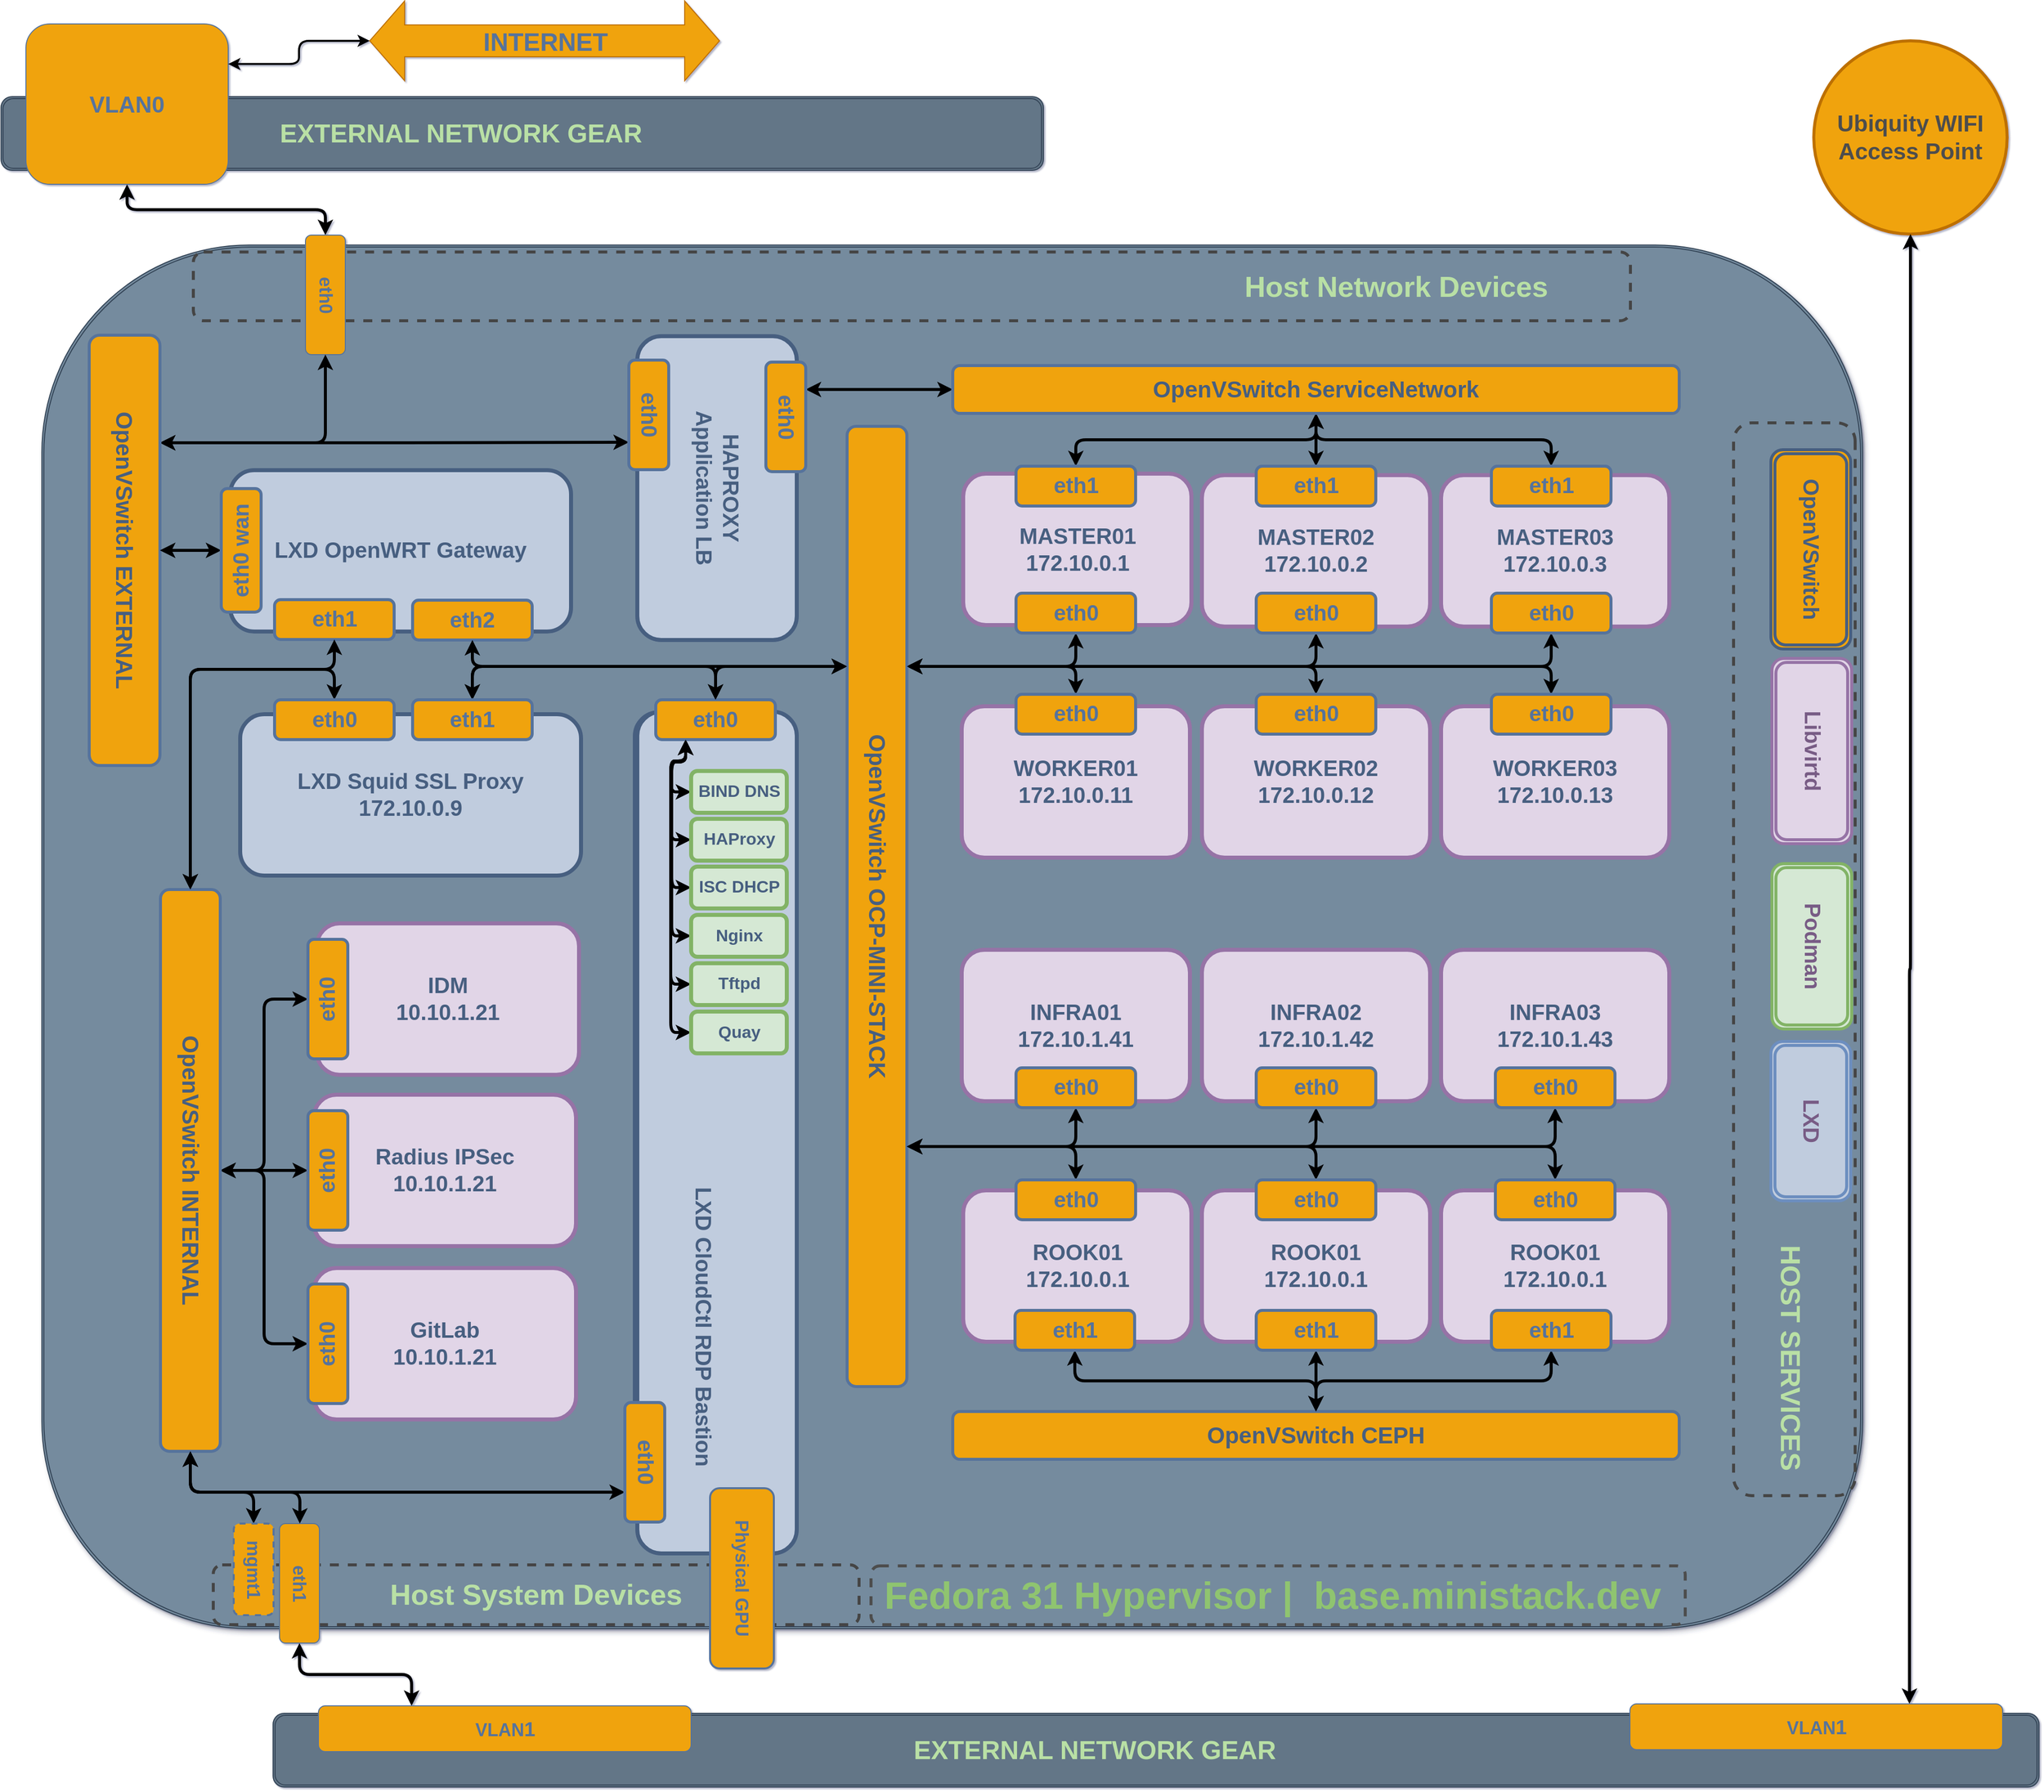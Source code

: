 <mxfile version="12.2.2" type="device" pages="1"><diagram id="gZDEBzxI6TmsviW_aTIj" name="Page-1"><mxGraphModel dx="4070" dy="2565" grid="0" gridSize="1" guides="1" tooltips="1" connect="1" arrows="1" fold="1" page="0" pageScale="1" pageWidth="100" pageHeight="100" background="none" math="0" shadow="1"><root><mxCell id="0"/><mxCell id="1" parent="0"/><mxCell id="i7eK81DbhoaTuVoEkIyY-113" value="&lt;b&gt;&lt;font style=&quot;font-size: 26px&quot; color=&quot;#b9e0a5&quot;&gt;&amp;nbsp;EXTERNAL NETWORK GEAR&amp;nbsp; &amp;nbsp; &amp;nbsp; &amp;nbsp; &amp;nbsp; &amp;nbsp; &amp;nbsp; &amp;nbsp; &amp;nbsp;&amp;nbsp;&lt;/font&gt;&lt;/b&gt;" style="shape=ext;double=1;rounded=1;whiteSpace=wrap;html=1;fillColor=#647687;strokeColor=#314354;fontColor=#ffffff;" vertex="1" parent="1"><mxGeometry x="272" y="1658" width="1772" height="74" as="geometry"/></mxCell><mxCell id="5d0Kod503-Z8FTSRXLU6-14" value="" style="shape=ext;double=1;rounded=1;whiteSpace=wrap;html=1;fillColor=#758B9E;strokeColor=#314354;fontColor=#ffffff;glass=0;shadow=1;comic=0;" parent="1" vertex="1"><mxGeometry x="40" y="184" width="1827" height="1389" as="geometry"/></mxCell><mxCell id="i7eK81DbhoaTuVoEkIyY-107" value="&lt;font color=&quot;#b9e0a5&quot; size=&quot;1&quot;&gt;&lt;b&gt;&lt;sub style=&quot;font-size: 29px&quot;&gt;Host System Devices&lt;/sub&gt;&lt;/b&gt;&lt;/font&gt;" style="rounded=1;whiteSpace=wrap;html=1;labelBackgroundColor=none;strokeColor=#454545;fontFamily=Helvetica;fontColor=#57739C;fillColor=none;dashed=1;strokeWidth=3;align=center;" vertex="1" parent="1"><mxGeometry x="212" y="1509" width="648" height="60" as="geometry"/></mxCell><mxCell id="i7eK81DbhoaTuVoEkIyY-48" value="&lt;b style=&quot;font-size: 22px&quot;&gt;&lt;font style=&quot;font-size: 22px&quot;&gt;&lt;font color=&quot;#475e80&quot; style=&quot;font-size: 22px&quot;&gt;&lt;sup&gt;&lt;font style=&quot;font-size: 22px&quot;&gt;LXD CloudCtl RDP Bastion&amp;nbsp;&amp;nbsp;&lt;/font&gt;&lt;span style=&quot;font-size: 22px&quot;&gt;&amp;nbsp;&amp;nbsp;&lt;/span&gt;&lt;br style=&quot;font-size: 22px&quot;&gt;&lt;/sup&gt;&lt;/font&gt;&lt;br&gt;&lt;br&gt;&lt;/font&gt;&lt;/b&gt;" style="rounded=1;whiteSpace=wrap;html=1;labelBackgroundColor=none;fontFamily=Helvetica;fillColor=#C0CCDE;strokeColor=#475E80;strokeWidth=4;glass=0;shadow=0;align=right;rotation=90;" vertex="1" parent="1"><mxGeometry x="356" y="932" width="718" height="160" as="geometry"/></mxCell><mxCell id="i7eK81DbhoaTuVoEkIyY-39" value="&lt;b style=&quot;color: rgb(71 , 94 , 128) ; font-size: 22px&quot;&gt;LXD Squid SSL Proxy&lt;br&gt;172.10.0.9&lt;/b&gt;" style="rounded=1;whiteSpace=wrap;html=1;labelBackgroundColor=none;fontFamily=Helvetica;fillColor=#C0CCDE;strokeColor=#475E80;strokeWidth=4;glass=0;shadow=0;" vertex="1" parent="1"><mxGeometry x="239" y="655" width="342" height="162" as="geometry"/></mxCell><mxCell id="5d0Kod503-Z8FTSRXLU6-29" value="&lt;b&gt;&lt;font style=&quot;font-size: 22px&quot; color=&quot;#475e80&quot;&gt;LXD OpenWRT Gateway&lt;/font&gt;&lt;/b&gt;" style="rounded=1;whiteSpace=wrap;html=1;labelBackgroundColor=none;fontFamily=Helvetica;fillColor=#C0CCDE;strokeColor=#475E80;strokeWidth=4;glass=0;shadow=0;" parent="1" vertex="1"><mxGeometry x="229" y="410" width="342" height="162" as="geometry"/></mxCell><mxCell id="5d0Kod503-Z8FTSRXLU6-104" value="&lt;b style=&quot;font-size: 22px&quot;&gt;&lt;font style=&quot;font-size: 22px&quot; color=&quot;#475e80&quot;&gt;WORKER03&lt;br&gt;172.10.0.13&lt;br&gt;&lt;/font&gt;&lt;/b&gt;" style="rounded=1;whiteSpace=wrap;html=1;labelBackgroundColor=none;fontFamily=Helvetica;fillColor=#e1d5e7;strokeColor=#9673a6;strokeWidth=4;glass=0;shadow=0;" parent="1" vertex="1"><mxGeometry x="1444" y="647" width="229" height="152" as="geometry"/></mxCell><mxCell id="5d0Kod503-Z8FTSRXLU6-90" value="&lt;b style=&quot;font-size: 22px&quot;&gt;&lt;font style=&quot;font-size: 22px&quot; color=&quot;#475e80&quot;&gt;MASTER02&lt;br&gt;172.10.0.2&lt;br&gt;&lt;/font&gt;&lt;/b&gt;" style="rounded=1;whiteSpace=wrap;html=1;labelBackgroundColor=none;fontFamily=Helvetica;fillColor=#e1d5e7;strokeColor=#9673a6;strokeWidth=4;glass=0;shadow=0;" parent="1" vertex="1"><mxGeometry x="1204" y="415" width="229" height="152" as="geometry"/></mxCell><mxCell id="5d0Kod503-Z8FTSRXLU6-91" value="&lt;b style=&quot;font-size: 22px&quot;&gt;&lt;font style=&quot;font-size: 22px&quot; color=&quot;#475e80&quot;&gt;MASTER03&lt;br&gt;172.10.0.3&lt;br&gt;&lt;/font&gt;&lt;/b&gt;" style="rounded=1;whiteSpace=wrap;html=1;labelBackgroundColor=none;fontFamily=Helvetica;fillColor=#e1d5e7;strokeColor=#9673a6;strokeWidth=4;glass=0;shadow=0;" parent="1" vertex="1"><mxGeometry x="1444" y="415" width="229" height="152" as="geometry"/></mxCell><mxCell id="5d0Kod503-Z8FTSRXLU6-3" value="&lt;b&gt;&lt;font style=&quot;font-size: 26px&quot; color=&quot;#b9e0a5&quot;&gt;&amp;nbsp;EXTERNAL NETWORK GEAR&amp;nbsp; &amp;nbsp; &amp;nbsp; &amp;nbsp; &amp;nbsp; &amp;nbsp; &amp;nbsp; &amp;nbsp; &amp;nbsp;&amp;nbsp;&lt;/font&gt;&lt;/b&gt;" style="shape=ext;double=1;rounded=1;whiteSpace=wrap;html=1;fillColor=#647687;strokeColor=#314354;fontColor=#ffffff;" parent="1" vertex="1"><mxGeometry x="-1" y="35" width="1046" height="74" as="geometry"/></mxCell><mxCell id="5d0Kod503-Z8FTSRXLU6-51" style="edgeStyle=orthogonalEdgeStyle;rounded=1;orthogonalLoop=1;jettySize=auto;html=1;exitX=0.5;exitY=1;exitDx=0;exitDy=0;entryX=0;entryY=0.5;entryDx=0;entryDy=0;startArrow=classic;startFill=1;strokeWidth=3;fontFamily=Helvetica;fontColor=#57739C;" parent="1" source="5d0Kod503-Z8FTSRXLU6-10" target="5d0Kod503-Z8FTSRXLU6-18" edge="1"><mxGeometry relative="1" as="geometry"/></mxCell><mxCell id="5d0Kod503-Z8FTSRXLU6-10" value="&lt;font color=&quot;#57739c&quot; style=&quot;font-size: 23px&quot;&gt;&lt;b&gt;VLAN&lt;/b&gt;&lt;b&gt;0&lt;/b&gt;&lt;/font&gt;" style="rounded=1;whiteSpace=wrap;html=1;labelBackgroundColor=none;fontFamily=Helvetica;fontColor=#ffffff;fillColor=#f0a30a;strokeColor=#57739C;" parent="1" vertex="1"><mxGeometry x="24" y="-38" width="203" height="161" as="geometry"/></mxCell><mxCell id="5d0Kod503-Z8FTSRXLU6-54" style="edgeStyle=orthogonalEdgeStyle;rounded=1;orthogonalLoop=1;jettySize=auto;html=1;exitX=0;exitY=0.5;exitDx=0;exitDy=0;exitPerimeter=0;entryX=1;entryY=0.25;entryDx=0;entryDy=0;startArrow=classic;startFill=1;strokeWidth=2;fontFamily=Helvetica;fontColor=#57739C;" parent="1" source="5d0Kod503-Z8FTSRXLU6-8" target="5d0Kod503-Z8FTSRXLU6-10" edge="1"><mxGeometry relative="1" as="geometry"/></mxCell><mxCell id="5d0Kod503-Z8FTSRXLU6-8" value="&lt;b&gt;&lt;font style=&quot;font-size: 25px&quot;&gt;INTERNET&lt;/font&gt;&lt;/b&gt;" style="html=1;shadow=0;dashed=0;align=center;verticalAlign=middle;shape=mxgraph.arrows2.twoWayArrow;dy=0.6;dx=35;labelBackgroundColor=none;fontFamily=Helvetica;fontColor=#57739C;fillColor=#f0a30a;strokeColor=#BD7000;rotation=0;" parent="1" vertex="1"><mxGeometry x="369" y="-61" width="351" height="80" as="geometry"/></mxCell><mxCell id="5d0Kod503-Z8FTSRXLU6-16" value="&lt;font color=&quot;#b9e0a5&quot; size=&quot;1&quot;&gt;&lt;b&gt;&lt;sub style=&quot;font-size: 29px&quot;&gt;Host Network Devices&amp;nbsp; &amp;nbsp; &amp;nbsp; &amp;nbsp; &amp;nbsp;&amp;nbsp;&lt;/sub&gt;&lt;/b&gt;&lt;/font&gt;" style="rounded=1;whiteSpace=wrap;html=1;labelBackgroundColor=none;strokeColor=#454545;fontFamily=Helvetica;fontColor=#57739C;fillColor=none;dashed=1;strokeWidth=3;align=right;" parent="1" vertex="1"><mxGeometry x="192" y="191" width="1442" height="69" as="geometry"/></mxCell><mxCell id="5d0Kod503-Z8FTSRXLU6-18" value="&lt;font color=&quot;#57739c&quot; size=&quot;1&quot;&gt;&lt;b style=&quot;font-size: 18px&quot;&gt;eth0&lt;/b&gt;&lt;/font&gt;" style="rounded=1;whiteSpace=wrap;html=1;labelBackgroundColor=none;fontFamily=Helvetica;fontColor=#ffffff;fillColor=#f0a30a;strokeColor=#57739C;rotation=90;" parent="1" vertex="1"><mxGeometry x="264.5" y="214" width="120" height="40" as="geometry"/></mxCell><mxCell id="5d0Kod503-Z8FTSRXLU6-53" style="edgeStyle=orthogonalEdgeStyle;rounded=1;orthogonalLoop=1;jettySize=auto;html=1;exitX=1;exitY=0.5;exitDx=0;exitDy=0;entryX=0.25;entryY=0;entryDx=0;entryDy=0;startArrow=classic;startFill=1;strokeWidth=3;fontFamily=Helvetica;fontColor=#57739C;" parent="1" source="5d0Kod503-Z8FTSRXLU6-19" target="5d0Kod503-Z8FTSRXLU6-52" edge="1"><mxGeometry relative="1" as="geometry"/></mxCell><mxCell id="5d0Kod503-Z8FTSRXLU6-19" value="&lt;font color=&quot;#57739c&quot;&gt;&lt;span style=&quot;font-size: 18px&quot;&gt;&lt;b&gt;eth1&lt;/b&gt;&lt;/span&gt;&lt;/font&gt;" style="rounded=1;whiteSpace=wrap;html=1;labelBackgroundColor=none;fontFamily=Helvetica;fontColor=#ffffff;fillColor=#f0a30a;strokeColor=#57739C;rotation=90;" parent="1" vertex="1"><mxGeometry x="238.5" y="1507.5" width="120" height="40" as="geometry"/></mxCell><mxCell id="5d0Kod503-Z8FTSRXLU6-20" value="&lt;font color=&quot;#b9e0a5&quot; size=&quot;1&quot;&gt;&lt;b style=&quot;font-size: 28px&quot;&gt;&lt;sub&gt;&lt;font style=&quot;font-size: 28px&quot;&gt;HOST SERVICES&lt;/font&gt;&lt;span style=&quot;font-size: 28px&quot;&gt;&amp;nbsp; &amp;nbsp;&lt;/span&gt;&lt;/sub&gt;&lt;/b&gt;&lt;/font&gt;" style="rounded=1;whiteSpace=wrap;html=1;labelBackgroundColor=none;strokeColor=#454545;fontFamily=Helvetica;fontColor=#57739C;fillColor=none;dashed=1;strokeWidth=3;align=right;rotation=90;" parent="1" vertex="1"><mxGeometry x="1260" y="840" width="1077" height="122" as="geometry"/></mxCell><mxCell id="5d0Kod503-Z8FTSRXLU6-25" value="&lt;font style=&quot;font-size: 22px&quot; color=&quot;#475e80&quot;&gt;&lt;b&gt;OpenVSwitch&lt;/b&gt;&lt;/font&gt;" style="shape=ext;double=1;rounded=1;whiteSpace=wrap;html=1;labelBackgroundColor=none;strokeColor=#475E80;strokeWidth=3;fillColor=#f0a30a;fontFamily=Helvetica;rotation=90;glass=0;fontColor=#ffffff;" parent="1" vertex="1"><mxGeometry x="1715" y="449.5" width="200" height="80" as="geometry"/></mxCell><mxCell id="5d0Kod503-Z8FTSRXLU6-26" value="&lt;font style=&quot;font-size: 22px&quot; color=&quot;#785c85&quot;&gt;&lt;b&gt;Libvirtd&lt;/b&gt;&lt;/font&gt;" style="shape=ext;double=1;rounded=1;whiteSpace=wrap;html=1;labelBackgroundColor=none;strokeColor=#9673a6;strokeWidth=3;fillColor=#e1d5e7;fontFamily=Helvetica;rotation=90;" parent="1" vertex="1"><mxGeometry x="1723" y="652" width="186" height="80" as="geometry"/></mxCell><mxCell id="5d0Kod503-Z8FTSRXLU6-27" value="&lt;font style=&quot;font-size: 22px&quot; color=&quot;#785c85&quot;&gt;&lt;b&gt;Podman&lt;/b&gt;&lt;/font&gt;" style="shape=ext;double=1;rounded=1;whiteSpace=wrap;html=1;labelBackgroundColor=none;strokeColor=#82b366;strokeWidth=3;fillColor=#d5e8d4;fontFamily=Helvetica;rotation=90;" parent="1" vertex="1"><mxGeometry x="1733" y="848" width="166" height="80" as="geometry"/></mxCell><mxCell id="5d0Kod503-Z8FTSRXLU6-28" value="&lt;font style=&quot;font-size: 22px&quot; color=&quot;#785c85&quot;&gt;&lt;b&gt;LXD&lt;/b&gt;&lt;/font&gt;" style="shape=ext;double=1;rounded=1;whiteSpace=wrap;html=1;labelBackgroundColor=none;strokeColor=#6c8ebf;strokeWidth=3;fillColor=#C0CCDE;fontFamily=Helvetica;rotation=90;shadow=0;" parent="1" vertex="1"><mxGeometry x="1735" y="1023.5" width="160" height="80" as="geometry"/></mxCell><mxCell id="5d0Kod503-Z8FTSRXLU6-48" style="edgeStyle=orthogonalEdgeStyle;rounded=1;orthogonalLoop=1;jettySize=auto;html=1;exitX=0.25;exitY=0;exitDx=0;exitDy=0;entryX=1;entryY=0.5;entryDx=0;entryDy=0;fontFamily=Helvetica;fontColor=#57739C;strokeWidth=3;startArrow=classic;startFill=1;" parent="1" source="5d0Kod503-Z8FTSRXLU6-35" target="5d0Kod503-Z8FTSRXLU6-18" edge="1"><mxGeometry relative="1" as="geometry"/></mxCell><mxCell id="i7eK81DbhoaTuVoEkIyY-106" style="edgeStyle=orthogonalEdgeStyle;rounded=1;orthogonalLoop=1;jettySize=auto;html=1;exitX=0.25;exitY=0;exitDx=0;exitDy=0;entryX=0.75;entryY=1;entryDx=0;entryDy=0;startArrow=classic;startFill=1;strokeWidth=3;" edge="1" parent="1" source="5d0Kod503-Z8FTSRXLU6-35" target="i7eK81DbhoaTuVoEkIyY-95"><mxGeometry relative="1" as="geometry"/></mxCell><mxCell id="5d0Kod503-Z8FTSRXLU6-35" value="&lt;font color=&quot;#475e80&quot; size=&quot;1&quot;&gt;&lt;b style=&quot;font-size: 23px&quot;&gt;OpenVSwitch EXTERNAL&lt;/b&gt;&lt;/font&gt;" style="rounded=1;whiteSpace=wrap;html=1;labelBackgroundColor=none;fontFamily=Helvetica;fontColor=#ffffff;fillColor=#f0a30a;strokeColor=#57739C;rotation=90;strokeWidth=3;" parent="1" vertex="1"><mxGeometry x="-93" y="455" width="432" height="71" as="geometry"/></mxCell><mxCell id="i7eK81DbhoaTuVoEkIyY-35" style="edgeStyle=orthogonalEdgeStyle;rounded=1;orthogonalLoop=1;jettySize=auto;html=1;exitX=0.5;exitY=0;exitDx=0;exitDy=0;entryX=0.5;entryY=0;entryDx=0;entryDy=0;strokeWidth=3;startArrow=classic;startFill=1;" edge="1" parent="1" source="5d0Kod503-Z8FTSRXLU6-41" target="5d0Kod503-Z8FTSRXLU6-35"><mxGeometry relative="1" as="geometry"/></mxCell><mxCell id="5d0Kod503-Z8FTSRXLU6-41" value="&lt;font color=&quot;#57739c&quot; size=&quot;1&quot;&gt;&lt;b style=&quot;font-size: 22px&quot;&gt;eth0 wan&lt;/b&gt;&lt;/font&gt;" style="rounded=1;whiteSpace=wrap;html=1;labelBackgroundColor=none;fontFamily=Helvetica;fontColor=#ffffff;fillColor=#f0a30a;strokeColor=#57739C;strokeWidth=3;rotation=-90;" parent="1" vertex="1"><mxGeometry x="178" y="470.5" width="124" height="40" as="geometry"/></mxCell><mxCell id="5d0Kod503-Z8FTSRXLU6-43" value="&lt;font color=&quot;#57739c&quot; size=&quot;1&quot;&gt;&lt;b style=&quot;font-size: 22px&quot;&gt;eth1&lt;/b&gt;&lt;/font&gt;" style="rounded=1;whiteSpace=wrap;html=1;labelBackgroundColor=none;fontFamily=Helvetica;fontColor=#ffffff;fillColor=#f0a30a;strokeColor=#57739C;strokeWidth=3;" parent="1" vertex="1"><mxGeometry x="273.5" y="540" width="120" height="40" as="geometry"/></mxCell><mxCell id="5d0Kod503-Z8FTSRXLU6-44" value="&lt;font color=&quot;#57739c&quot; size=&quot;1&quot;&gt;&lt;b style=&quot;font-size: 22px&quot;&gt;eth2&lt;/b&gt;&lt;/font&gt;" style="rounded=1;whiteSpace=wrap;html=1;labelBackgroundColor=none;fontFamily=Helvetica;fontColor=#ffffff;fillColor=#f0a30a;strokeColor=#57739C;strokeWidth=3;" parent="1" vertex="1"><mxGeometry x="412" y="540.5" width="120" height="40" as="geometry"/></mxCell><mxCell id="i7eK81DbhoaTuVoEkIyY-74" style="edgeStyle=orthogonalEdgeStyle;rounded=1;orthogonalLoop=1;jettySize=auto;html=1;exitX=0.25;exitY=1;exitDx=0;exitDy=0;entryX=0.5;entryY=0;entryDx=0;entryDy=0;startArrow=classic;startFill=1;strokeWidth=3;" edge="1" parent="1" source="5d0Kod503-Z8FTSRXLU6-45" target="5d0Kod503-Z8FTSRXLU6-58"><mxGeometry relative="1" as="geometry"><Array as="points"><mxPoint x="690" y="607"/><mxPoint x="472" y="607"/></Array></mxGeometry></mxCell><mxCell id="i7eK81DbhoaTuVoEkIyY-75" style="edgeStyle=orthogonalEdgeStyle;rounded=1;orthogonalLoop=1;jettySize=auto;html=1;exitX=0.25;exitY=1;exitDx=0;exitDy=0;entryX=0.5;entryY=1;entryDx=0;entryDy=0;startArrow=classic;startFill=1;strokeWidth=3;" edge="1" parent="1" source="5d0Kod503-Z8FTSRXLU6-45" target="5d0Kod503-Z8FTSRXLU6-44"><mxGeometry relative="1" as="geometry"/></mxCell><mxCell id="i7eK81DbhoaTuVoEkIyY-77" style="edgeStyle=orthogonalEdgeStyle;rounded=1;orthogonalLoop=1;jettySize=auto;html=1;exitX=0.25;exitY=0;exitDx=0;exitDy=0;entryX=0.5;entryY=1;entryDx=0;entryDy=0;startArrow=classic;startFill=1;strokeWidth=3;" edge="1" parent="1" source="5d0Kod503-Z8FTSRXLU6-45" target="5d0Kod503-Z8FTSRXLU6-88"><mxGeometry relative="1" as="geometry"/></mxCell><mxCell id="i7eK81DbhoaTuVoEkIyY-79" style="edgeStyle=orthogonalEdgeStyle;rounded=1;orthogonalLoop=1;jettySize=auto;html=1;exitX=0.25;exitY=0;exitDx=0;exitDy=0;entryX=0.5;entryY=1;entryDx=0;entryDy=0;startArrow=classic;startFill=1;strokeWidth=3;" edge="1" parent="1" source="5d0Kod503-Z8FTSRXLU6-45" target="5d0Kod503-Z8FTSRXLU6-93"><mxGeometry relative="1" as="geometry"/></mxCell><mxCell id="i7eK81DbhoaTuVoEkIyY-80" style="edgeStyle=orthogonalEdgeStyle;rounded=1;orthogonalLoop=1;jettySize=auto;html=1;exitX=0.25;exitY=0;exitDx=0;exitDy=0;entryX=0.5;entryY=0;entryDx=0;entryDy=0;startArrow=classic;startFill=1;strokeWidth=3;" edge="1" parent="1" source="5d0Kod503-Z8FTSRXLU6-45" target="5d0Kod503-Z8FTSRXLU6-109"><mxGeometry relative="1" as="geometry"><Array as="points"><mxPoint x="1083" y="607"/><mxPoint x="1318" y="607"/></Array></mxGeometry></mxCell><mxCell id="i7eK81DbhoaTuVoEkIyY-81" style="edgeStyle=orthogonalEdgeStyle;rounded=1;orthogonalLoop=1;jettySize=auto;html=1;exitX=0.25;exitY=0;exitDx=0;exitDy=0;entryX=0.5;entryY=1;entryDx=0;entryDy=0;startArrow=classic;startFill=1;strokeWidth=3;" edge="1" parent="1" source="5d0Kod503-Z8FTSRXLU6-45" target="5d0Kod503-Z8FTSRXLU6-92"><mxGeometry relative="1" as="geometry"/></mxCell><mxCell id="i7eK81DbhoaTuVoEkIyY-82" style="edgeStyle=orthogonalEdgeStyle;rounded=1;orthogonalLoop=1;jettySize=auto;html=1;exitX=0.25;exitY=0;exitDx=0;exitDy=0;entryX=0.5;entryY=0;entryDx=0;entryDy=0;startArrow=classic;startFill=1;strokeWidth=3;" edge="1" parent="1" source="5d0Kod503-Z8FTSRXLU6-45" target="5d0Kod503-Z8FTSRXLU6-99"><mxGeometry relative="1" as="geometry"><Array as="points"><mxPoint x="1555" y="607"/></Array></mxGeometry></mxCell><mxCell id="i7eK81DbhoaTuVoEkIyY-89" style="edgeStyle=orthogonalEdgeStyle;rounded=1;orthogonalLoop=1;jettySize=auto;html=1;exitX=0.75;exitY=0;exitDx=0;exitDy=0;entryX=0.5;entryY=1;entryDx=0;entryDy=0;startArrow=classic;startFill=1;strokeWidth=3;" edge="1" parent="1" source="5d0Kod503-Z8FTSRXLU6-45" target="5d0Kod503-Z8FTSRXLU6-111"><mxGeometry relative="1" as="geometry"><Array as="points"><mxPoint x="1558" y="1089"/></Array></mxGeometry></mxCell><mxCell id="i7eK81DbhoaTuVoEkIyY-90" style="edgeStyle=orthogonalEdgeStyle;rounded=1;orthogonalLoop=1;jettySize=auto;html=1;exitX=0.75;exitY=0;exitDx=0;exitDy=0;entryX=0.5;entryY=0;entryDx=0;entryDy=0;startArrow=classic;startFill=1;strokeWidth=3;" edge="1" parent="1" source="5d0Kod503-Z8FTSRXLU6-45" target="i7eK81DbhoaTuVoEkIyY-22"><mxGeometry relative="1" as="geometry"/></mxCell><mxCell id="5d0Kod503-Z8FTSRXLU6-45" value="&lt;font color=&quot;#475e80&quot; size=&quot;1&quot;&gt;&lt;b style=&quot;font-size: 23px&quot;&gt;OpenVSwitch OCP-MINI-STACK&lt;/b&gt;&lt;/font&gt;" style="rounded=1;whiteSpace=wrap;html=1;labelBackgroundColor=none;fontFamily=Helvetica;fontColor=#ffffff;fillColor=#f0a30a;strokeColor=#57739C;rotation=90;strokeWidth=3;" parent="1" vertex="1"><mxGeometry x="396" y="818" width="964" height="60" as="geometry"/></mxCell><mxCell id="i7eK81DbhoaTuVoEkIyY-40" style="edgeStyle=orthogonalEdgeStyle;rounded=1;orthogonalLoop=1;jettySize=auto;html=1;exitX=0;exitY=0.5;exitDx=0;exitDy=0;entryX=0.5;entryY=1;entryDx=0;entryDy=0;startArrow=classic;startFill=1;strokeWidth=3;" edge="1" parent="1" source="5d0Kod503-Z8FTSRXLU6-46" target="5d0Kod503-Z8FTSRXLU6-43"><mxGeometry relative="1" as="geometry"><Array as="points"><mxPoint x="189" y="610"/><mxPoint x="333" y="610"/></Array></mxGeometry></mxCell><mxCell id="i7eK81DbhoaTuVoEkIyY-66" style="edgeStyle=orthogonalEdgeStyle;rounded=1;orthogonalLoop=1;jettySize=auto;html=1;exitX=0.5;exitY=0;exitDx=0;exitDy=0;entryX=0.5;entryY=0;entryDx=0;entryDy=0;startArrow=classic;startFill=1;strokeWidth=3;" edge="1" parent="1" source="5d0Kod503-Z8FTSRXLU6-46" target="i7eK81DbhoaTuVoEkIyY-47"><mxGeometry relative="1" as="geometry"/></mxCell><mxCell id="i7eK81DbhoaTuVoEkIyY-67" style="edgeStyle=orthogonalEdgeStyle;rounded=1;orthogonalLoop=1;jettySize=auto;html=1;exitX=0.5;exitY=0;exitDx=0;exitDy=0;entryX=0.5;entryY=0;entryDx=0;entryDy=0;startArrow=classic;startFill=1;strokeWidth=3;" edge="1" parent="1" source="5d0Kod503-Z8FTSRXLU6-46" target="i7eK81DbhoaTuVoEkIyY-46"><mxGeometry relative="1" as="geometry"/></mxCell><mxCell id="i7eK81DbhoaTuVoEkIyY-68" style="edgeStyle=orthogonalEdgeStyle;rounded=1;orthogonalLoop=1;jettySize=auto;html=1;exitX=0.5;exitY=0;exitDx=0;exitDy=0;entryX=0.5;entryY=0;entryDx=0;entryDy=0;startArrow=classic;startFill=1;strokeWidth=3;" edge="1" parent="1" source="5d0Kod503-Z8FTSRXLU6-46" target="i7eK81DbhoaTuVoEkIyY-45"><mxGeometry relative="1" as="geometry"/></mxCell><mxCell id="i7eK81DbhoaTuVoEkIyY-116" style="edgeStyle=orthogonalEdgeStyle;rounded=1;orthogonalLoop=1;jettySize=auto;html=1;exitX=1;exitY=0.5;exitDx=0;exitDy=0;startArrow=classic;startFill=1;strokeWidth=3;" edge="1" parent="1" source="5d0Kod503-Z8FTSRXLU6-46" target="5d0Kod503-Z8FTSRXLU6-19"><mxGeometry relative="1" as="geometry"><Array as="points"><mxPoint x="189" y="1436"/><mxPoint x="299" y="1436"/></Array></mxGeometry></mxCell><mxCell id="5d0Kod503-Z8FTSRXLU6-46" value="&lt;font color=&quot;#475e80&quot; size=&quot;1&quot;&gt;&lt;b style=&quot;font-size: 23px&quot;&gt;OpenVSwitch INTERNAL&lt;/b&gt;&lt;/font&gt;" style="rounded=1;whiteSpace=wrap;html=1;labelBackgroundColor=none;fontFamily=Helvetica;fontColor=#ffffff;fillColor=#f0a30a;strokeColor=#57739C;rotation=90;strokeWidth=3;" parent="1" vertex="1"><mxGeometry x="-93" y="1083" width="564" height="60" as="geometry"/></mxCell><mxCell id="5d0Kod503-Z8FTSRXLU6-52" value="&lt;font color=&quot;#57739c&quot; size=&quot;1&quot;&gt;&lt;b style=&quot;font-size: 18px&quot;&gt;VLAN&lt;/b&gt;&lt;b style=&quot;font-size: 20px&quot;&gt;1&lt;/b&gt;&lt;/font&gt;" style="rounded=1;whiteSpace=wrap;html=1;labelBackgroundColor=none;fontFamily=Helvetica;fontColor=#ffffff;fillColor=#f0a30a;strokeColor=#57739C;" parent="1" vertex="1"><mxGeometry x="317.5" y="1650.5" width="374" height="46" as="geometry"/></mxCell><mxCell id="5d0Kod503-Z8FTSRXLU6-55" value="&lt;b style=&quot;font-size: 22px&quot;&gt;&lt;font style=&quot;font-size: 22px&quot;&gt;&lt;font color=&quot;#475e80&quot; style=&quot;font-size: 22px&quot;&gt;&lt;sup&gt;&lt;font style=&quot;font-size: 22px&quot;&gt;&lt;br&gt;LXD CloudCtl RDP Bastion&amp;nbsp;&amp;nbsp;&lt;/font&gt;&lt;span style=&quot;font-size: 22px&quot;&gt;&amp;nbsp; &amp;nbsp; &amp;nbsp; &amp;nbsp; &amp;nbsp; &amp;nbsp;&amp;nbsp;&lt;/span&gt;&lt;/sup&gt;&lt;/font&gt;&lt;br&gt;&lt;/font&gt;&lt;/b&gt;" style="rounded=1;whiteSpace=wrap;html=1;labelBackgroundColor=none;fontFamily=Helvetica;fillColor=#C0CCDE;strokeColor=#475E80;strokeWidth=4;glass=0;shadow=0;align=right;rotation=90;" parent="1" vertex="1"><mxGeometry x="295" y="995" width="845" height="160" as="geometry"/></mxCell><mxCell id="i7eK81DbhoaTuVoEkIyY-58" style="edgeStyle=orthogonalEdgeStyle;rounded=1;orthogonalLoop=1;jettySize=auto;html=1;exitX=0.25;exitY=1;exitDx=0;exitDy=0;entryX=0;entryY=0.5;entryDx=0;entryDy=0;startArrow=classic;startFill=1;strokeWidth=3;" edge="1" parent="1" source="5d0Kod503-Z8FTSRXLU6-56" target="i7eK81DbhoaTuVoEkIyY-1"><mxGeometry relative="1" as="geometry"><Array as="points"><mxPoint x="686" y="702"/><mxPoint x="671" y="702"/><mxPoint x="671" y="781"/></Array></mxGeometry></mxCell><mxCell id="i7eK81DbhoaTuVoEkIyY-59" style="edgeStyle=orthogonalEdgeStyle;rounded=1;orthogonalLoop=1;jettySize=auto;html=1;exitX=0.25;exitY=1;exitDx=0;exitDy=0;entryX=0;entryY=0.5;entryDx=0;entryDy=0;startArrow=classic;startFill=1;strokeWidth=3;" edge="1" parent="1" source="5d0Kod503-Z8FTSRXLU6-56" target="i7eK81DbhoaTuVoEkIyY-54"><mxGeometry relative="1" as="geometry"><Array as="points"><mxPoint x="686" y="703"/><mxPoint x="672" y="703"/><mxPoint x="672" y="829"/></Array></mxGeometry></mxCell><mxCell id="i7eK81DbhoaTuVoEkIyY-60" style="edgeStyle=orthogonalEdgeStyle;rounded=1;orthogonalLoop=1;jettySize=auto;html=1;exitX=0.25;exitY=1;exitDx=0;exitDy=0;entryX=0;entryY=0.5;entryDx=0;entryDy=0;startArrow=classic;startFill=1;strokeWidth=3;" edge="1" parent="1" source="5d0Kod503-Z8FTSRXLU6-56" target="i7eK81DbhoaTuVoEkIyY-52"><mxGeometry relative="1" as="geometry"><Array as="points"><mxPoint x="686" y="703"/><mxPoint x="672" y="703"/><mxPoint x="672" y="878"/></Array></mxGeometry></mxCell><mxCell id="i7eK81DbhoaTuVoEkIyY-61" style="edgeStyle=orthogonalEdgeStyle;rounded=1;orthogonalLoop=1;jettySize=auto;html=1;exitX=0.25;exitY=1;exitDx=0;exitDy=0;entryX=0;entryY=0.5;entryDx=0;entryDy=0;startArrow=classic;startFill=1;strokeWidth=3;" edge="1" parent="1" source="5d0Kod503-Z8FTSRXLU6-56" target="i7eK81DbhoaTuVoEkIyY-55"><mxGeometry relative="1" as="geometry"><Array as="points"><mxPoint x="686" y="703"/><mxPoint x="671" y="703"/><mxPoint x="671" y="926"/></Array></mxGeometry></mxCell><mxCell id="i7eK81DbhoaTuVoEkIyY-62" style="edgeStyle=orthogonalEdgeStyle;rounded=1;orthogonalLoop=1;jettySize=auto;html=1;exitX=0.25;exitY=1;exitDx=0;exitDy=0;entryX=0;entryY=0.5;entryDx=0;entryDy=0;startArrow=classic;startFill=1;strokeWidth=3;" edge="1" parent="1" source="5d0Kod503-Z8FTSRXLU6-56" target="i7eK81DbhoaTuVoEkIyY-50"><mxGeometry relative="1" as="geometry"><Array as="points"><mxPoint x="686" y="702"/><mxPoint x="671" y="702"/><mxPoint x="671" y="975"/></Array></mxGeometry></mxCell><mxCell id="i7eK81DbhoaTuVoEkIyY-76" style="edgeStyle=orthogonalEdgeStyle;rounded=1;orthogonalLoop=1;jettySize=auto;html=1;exitX=0.5;exitY=0;exitDx=0;exitDy=0;entryX=0.25;entryY=1;entryDx=0;entryDy=0;startArrow=classic;startFill=1;strokeWidth=3;" edge="1" parent="1" source="5d0Kod503-Z8FTSRXLU6-56" target="5d0Kod503-Z8FTSRXLU6-45"><mxGeometry relative="1" as="geometry"><Array as="points"><mxPoint x="716" y="607"/><mxPoint x="812" y="607"/></Array></mxGeometry></mxCell><mxCell id="5d0Kod503-Z8FTSRXLU6-56" value="&lt;font color=&quot;#57739c&quot; size=&quot;1&quot;&gt;&lt;b style=&quot;font-size: 22px&quot;&gt;eth0&lt;/b&gt;&lt;/font&gt;" style="rounded=1;whiteSpace=wrap;html=1;labelBackgroundColor=none;fontFamily=Helvetica;fontColor=#ffffff;fillColor=#f0a30a;strokeColor=#57739C;strokeWidth=3;" parent="1" vertex="1"><mxGeometry x="656" y="640.5" width="120" height="40" as="geometry"/></mxCell><mxCell id="i7eK81DbhoaTuVoEkIyY-112" style="edgeStyle=orthogonalEdgeStyle;rounded=1;orthogonalLoop=1;jettySize=auto;html=1;exitX=0.5;exitY=0;exitDx=0;exitDy=0;entryX=0.5;entryY=0;entryDx=0;entryDy=0;startArrow=classic;startFill=1;strokeWidth=3;" edge="1" parent="1" source="5d0Kod503-Z8FTSRXLU6-58" target="5d0Kod503-Z8FTSRXLU6-56"><mxGeometry relative="1" as="geometry"><Array as="points"><mxPoint x="472" y="607"/><mxPoint x="716" y="607"/></Array></mxGeometry></mxCell><mxCell id="5d0Kod503-Z8FTSRXLU6-58" value="&lt;font color=&quot;#57739c&quot; size=&quot;1&quot;&gt;&lt;b style=&quot;font-size: 22px&quot;&gt;eth1&lt;/b&gt;&lt;/font&gt;" style="rounded=1;whiteSpace=wrap;html=1;labelBackgroundColor=none;fontFamily=Helvetica;fontColor=#ffffff;fillColor=#f0a30a;strokeColor=#57739C;strokeWidth=3;" parent="1" vertex="1"><mxGeometry x="412" y="640.5" width="120" height="40" as="geometry"/></mxCell><mxCell id="5d0Kod503-Z8FTSRXLU6-87" value="&lt;b style=&quot;font-size: 22px&quot;&gt;&lt;font style=&quot;font-size: 22px&quot; color=&quot;#475e80&quot;&gt;MASTER01&lt;br&gt;172.10.0.1&lt;br&gt;&lt;/font&gt;&lt;/b&gt;" style="rounded=1;whiteSpace=wrap;html=1;labelBackgroundColor=none;fontFamily=Helvetica;fillColor=#e1d5e7;strokeColor=#9673a6;strokeWidth=4;glass=0;shadow=0;" parent="1" vertex="1"><mxGeometry x="964.5" y="413.5" width="229" height="152" as="geometry"/></mxCell><mxCell id="5d0Kod503-Z8FTSRXLU6-88" value="&lt;font color=&quot;#57739c&quot; size=&quot;1&quot;&gt;&lt;b style=&quot;font-size: 22px&quot;&gt;eth0&lt;/b&gt;&lt;/font&gt;" style="rounded=1;whiteSpace=wrap;html=1;labelBackgroundColor=none;fontFamily=Helvetica;fontColor=#ffffff;fillColor=#f0a30a;strokeColor=#57739C;strokeWidth=3;" parent="1" vertex="1"><mxGeometry x="1017.5" y="533.5" width="120" height="40" as="geometry"/></mxCell><mxCell id="5d0Kod503-Z8FTSRXLU6-92" value="&lt;font color=&quot;#57739c&quot; size=&quot;1&quot;&gt;&lt;b style=&quot;font-size: 22px&quot;&gt;eth0&lt;/b&gt;&lt;/font&gt;" style="rounded=1;whiteSpace=wrap;html=1;labelBackgroundColor=none;fontFamily=Helvetica;fontColor=#ffffff;fillColor=#f0a30a;strokeColor=#57739C;strokeWidth=3;" parent="1" vertex="1"><mxGeometry x="1494.5" y="533.5" width="120" height="40" as="geometry"/></mxCell><mxCell id="5d0Kod503-Z8FTSRXLU6-93" value="&lt;font color=&quot;#57739c&quot; size=&quot;1&quot;&gt;&lt;b style=&quot;font-size: 22px&quot;&gt;eth0&lt;/b&gt;&lt;/font&gt;" style="rounded=1;whiteSpace=wrap;html=1;labelBackgroundColor=none;fontFamily=Helvetica;fontColor=#ffffff;fillColor=#f0a30a;strokeColor=#57739C;strokeWidth=3;" parent="1" vertex="1"><mxGeometry x="1258.5" y="533.5" width="120" height="40" as="geometry"/></mxCell><mxCell id="5d0Kod503-Z8FTSRXLU6-98" value="&lt;b style=&quot;font-size: 22px&quot;&gt;&lt;font style=&quot;font-size: 22px&quot; color=&quot;#475e80&quot;&gt;WORKER01&lt;br&gt;172.10.0.11&lt;br&gt;&lt;/font&gt;&lt;/b&gt;" style="rounded=1;whiteSpace=wrap;html=1;labelBackgroundColor=none;fontFamily=Helvetica;fillColor=#e1d5e7;strokeColor=#9673a6;strokeWidth=4;glass=0;shadow=0;" parent="1" vertex="1"><mxGeometry x="963" y="647" width="229" height="152" as="geometry"/></mxCell><mxCell id="5d0Kod503-Z8FTSRXLU6-99" value="&lt;font color=&quot;#57739c&quot; size=&quot;1&quot;&gt;&lt;b style=&quot;font-size: 22px&quot;&gt;eth0&lt;/b&gt;&lt;/font&gt;" style="rounded=1;whiteSpace=wrap;html=1;labelBackgroundColor=none;fontFamily=Helvetica;fontColor=#ffffff;fillColor=#f0a30a;strokeColor=#57739C;strokeWidth=3;" parent="1" vertex="1"><mxGeometry x="1494.5" y="635" width="120" height="40" as="geometry"/></mxCell><mxCell id="5d0Kod503-Z8FTSRXLU6-101" value="&lt;b style=&quot;font-size: 22px&quot;&gt;&lt;font style=&quot;font-size: 22px&quot; color=&quot;#475e80&quot;&gt;WORKER02&lt;br&gt;172.10.0.12&lt;br&gt;&lt;/font&gt;&lt;/b&gt;" style="rounded=1;whiteSpace=wrap;html=1;labelBackgroundColor=none;fontFamily=Helvetica;fillColor=#e1d5e7;strokeColor=#9673a6;strokeWidth=4;glass=0;shadow=0;" parent="1" vertex="1"><mxGeometry x="1204" y="647" width="229" height="152" as="geometry"/></mxCell><mxCell id="i7eK81DbhoaTuVoEkIyY-84" style="edgeStyle=orthogonalEdgeStyle;rounded=1;orthogonalLoop=1;jettySize=auto;html=1;exitX=0.5;exitY=0;exitDx=0;exitDy=0;entryX=0.25;entryY=0;entryDx=0;entryDy=0;startArrow=classic;startFill=1;strokeWidth=3;" edge="1" parent="1" source="5d0Kod503-Z8FTSRXLU6-102" target="5d0Kod503-Z8FTSRXLU6-45"><mxGeometry relative="1" as="geometry"><Array as="points"><mxPoint x="1078" y="607"/><mxPoint x="963" y="607"/></Array></mxGeometry></mxCell><mxCell id="5d0Kod503-Z8FTSRXLU6-102" value="&lt;font color=&quot;#57739c&quot; size=&quot;1&quot;&gt;&lt;b style=&quot;font-size: 22px&quot;&gt;eth0&lt;/b&gt;&lt;/font&gt;" style="rounded=1;whiteSpace=wrap;html=1;labelBackgroundColor=none;fontFamily=Helvetica;fontColor=#ffffff;fillColor=#f0a30a;strokeColor=#57739C;strokeWidth=3;" parent="1" vertex="1"><mxGeometry x="1017.5" y="635" width="120" height="40" as="geometry"/></mxCell><mxCell id="5d0Kod503-Z8FTSRXLU6-106" value="&lt;b style=&quot;font-size: 22px&quot;&gt;&lt;font style=&quot;font-size: 22px&quot; color=&quot;#475e80&quot;&gt;INFRA01&lt;br&gt;172.10.1.41&lt;br&gt;&lt;/font&gt;&lt;/b&gt;" style="rounded=1;whiteSpace=wrap;html=1;labelBackgroundColor=none;fontFamily=Helvetica;fillColor=#e1d5e7;strokeColor=#9673a6;strokeWidth=4;glass=0;shadow=0;" parent="1" vertex="1"><mxGeometry x="963" y="891.5" width="229" height="152" as="geometry"/></mxCell><mxCell id="5d0Kod503-Z8FTSRXLU6-107" value="&lt;b style=&quot;font-size: 22px&quot;&gt;&lt;font style=&quot;font-size: 22px&quot; color=&quot;#475e80&quot;&gt;INFRA02&lt;br&gt;172.10.1.42&lt;br&gt;&lt;/font&gt;&lt;/b&gt;" style="rounded=1;whiteSpace=wrap;html=1;labelBackgroundColor=none;fontFamily=Helvetica;fillColor=#e1d5e7;strokeColor=#9673a6;strokeWidth=4;glass=0;shadow=0;" parent="1" vertex="1"><mxGeometry x="1204" y="891.5" width="229" height="152" as="geometry"/></mxCell><mxCell id="5d0Kod503-Z8FTSRXLU6-108" value="&lt;b style=&quot;font-size: 22px&quot;&gt;&lt;font style=&quot;font-size: 22px&quot; color=&quot;#475e80&quot;&gt;INFRA03&lt;br&gt;172.10.1.43&lt;br&gt;&lt;/font&gt;&lt;/b&gt;" style="rounded=1;whiteSpace=wrap;html=1;labelBackgroundColor=none;fontFamily=Helvetica;fillColor=#e1d5e7;strokeColor=#9673a6;strokeWidth=4;glass=0;shadow=0;" parent="1" vertex="1"><mxGeometry x="1444" y="891.5" width="229" height="152" as="geometry"/></mxCell><mxCell id="5d0Kod503-Z8FTSRXLU6-109" value="&lt;font color=&quot;#57739c&quot; size=&quot;1&quot;&gt;&lt;b style=&quot;font-size: 22px&quot;&gt;eth0&lt;/b&gt;&lt;/font&gt;" style="rounded=1;whiteSpace=wrap;html=1;labelBackgroundColor=none;fontFamily=Helvetica;fontColor=#ffffff;fillColor=#f0a30a;strokeColor=#57739C;strokeWidth=3;" parent="1" vertex="1"><mxGeometry x="1258.5" y="635" width="120" height="40" as="geometry"/></mxCell><mxCell id="5d0Kod503-Z8FTSRXLU6-111" value="&lt;font color=&quot;#57739c&quot; size=&quot;1&quot;&gt;&lt;b style=&quot;font-size: 22px&quot;&gt;eth0&lt;/b&gt;&lt;/font&gt;" style="rounded=1;whiteSpace=wrap;html=1;labelBackgroundColor=none;fontFamily=Helvetica;fontColor=#ffffff;fillColor=#f0a30a;strokeColor=#57739C;strokeWidth=3;" parent="1" vertex="1"><mxGeometry x="1498.5" y="1010" width="120" height="40" as="geometry"/></mxCell><mxCell id="i7eK81DbhoaTuVoEkIyY-85" style="edgeStyle=orthogonalEdgeStyle;rounded=1;orthogonalLoop=1;jettySize=auto;html=1;exitX=0.5;exitY=1;exitDx=0;exitDy=0;entryX=0.75;entryY=0;entryDx=0;entryDy=0;startArrow=classic;startFill=1;strokeWidth=3;" edge="1" parent="1" source="5d0Kod503-Z8FTSRXLU6-112" target="5d0Kod503-Z8FTSRXLU6-45"><mxGeometry relative="1" as="geometry"><Array as="points"><mxPoint x="1078" y="1089"/></Array></mxGeometry></mxCell><mxCell id="5d0Kod503-Z8FTSRXLU6-112" value="&lt;font color=&quot;#57739c&quot; size=&quot;1&quot;&gt;&lt;b style=&quot;font-size: 22px&quot;&gt;eth0&lt;/b&gt;&lt;/font&gt;" style="rounded=1;whiteSpace=wrap;html=1;labelBackgroundColor=none;fontFamily=Helvetica;fontColor=#ffffff;fillColor=#f0a30a;strokeColor=#57739C;strokeWidth=3;" parent="1" vertex="1"><mxGeometry x="1017.5" y="1010" width="120" height="40" as="geometry"/></mxCell><mxCell id="i7eK81DbhoaTuVoEkIyY-86" style="edgeStyle=orthogonalEdgeStyle;rounded=1;orthogonalLoop=1;jettySize=auto;html=1;exitX=0.5;exitY=1;exitDx=0;exitDy=0;entryX=0.75;entryY=0;entryDx=0;entryDy=0;startArrow=classic;startFill=1;strokeWidth=3;" edge="1" parent="1" source="5d0Kod503-Z8FTSRXLU6-113" target="5d0Kod503-Z8FTSRXLU6-45"><mxGeometry relative="1" as="geometry"><Array as="points"><mxPoint x="1318" y="1089"/></Array></mxGeometry></mxCell><mxCell id="5d0Kod503-Z8FTSRXLU6-113" value="&lt;font color=&quot;#57739c&quot; size=&quot;1&quot;&gt;&lt;b style=&quot;font-size: 22px&quot;&gt;eth0&lt;/b&gt;&lt;/font&gt;" style="rounded=1;whiteSpace=wrap;html=1;labelBackgroundColor=none;fontFamily=Helvetica;fontColor=#ffffff;fillColor=#f0a30a;strokeColor=#57739C;strokeWidth=3;" parent="1" vertex="1"><mxGeometry x="1258.5" y="1010" width="120" height="40" as="geometry"/></mxCell><mxCell id="5d0Kod503-Z8FTSRXLU6-117" value="&lt;b style=&quot;color: rgb(255 , 255 , 255) ; white-space: normal&quot;&gt;&lt;font&gt;&lt;sub&gt;&lt;font&gt;&lt;font color=&quot;#8fc470&quot;&gt;&lt;font style=&quot;font-size: 38px&quot;&gt;Fedora 31 Hypervisor |&amp;nbsp; base.ministack.dev&amp;nbsp;&lt;/font&gt;&lt;br&gt;&lt;/font&gt;&lt;/font&gt;&lt;/sub&gt;&lt;/font&gt;&lt;/b&gt;" style="rounded=1;whiteSpace=wrap;html=1;shadow=0;glass=0;comic=0;labelBackgroundColor=none;strokeWidth=3;fontFamily=Helvetica;fillColor=none;dashed=1;strokeColor=#4D4D4D;rotation=0;" parent="1" vertex="1"><mxGeometry x="872" y="1510" width="817" height="59" as="geometry"/></mxCell><mxCell id="i7eK81DbhoaTuVoEkIyY-1" value="&lt;b&gt;&lt;font style=&quot;font-size: 17px&quot;&gt;&lt;font color=&quot;#475e80&quot;&gt;HAProxy&lt;/font&gt;&lt;br&gt;&lt;/font&gt;&lt;/b&gt;" style="rounded=1;whiteSpace=wrap;html=1;labelBackgroundColor=none;fontFamily=Helvetica;fillColor=#d5e8d4;strokeColor=#82b366;strokeWidth=4;glass=0;shadow=0;" vertex="1" parent="1"><mxGeometry x="691.5" y="760" width="96" height="42" as="geometry"/></mxCell><mxCell id="i7eK81DbhoaTuVoEkIyY-16" value="&lt;b style=&quot;font-size: 22px&quot;&gt;&lt;font style=&quot;font-size: 22px&quot; color=&quot;#475e80&quot;&gt;ROOK01&lt;br&gt;172.10.0.1&lt;br&gt;&lt;/font&gt;&lt;/b&gt;" style="rounded=1;whiteSpace=wrap;html=1;labelBackgroundColor=none;fontFamily=Helvetica;fillColor=#e1d5e7;strokeColor=#9673a6;strokeWidth=4;glass=0;shadow=0;" vertex="1" parent="1"><mxGeometry x="964.5" y="1133" width="229" height="152" as="geometry"/></mxCell><mxCell id="i7eK81DbhoaTuVoEkIyY-17" value="&lt;b style=&quot;font-size: 22px&quot;&gt;&lt;font style=&quot;font-size: 22px&quot; color=&quot;#475e80&quot;&gt;ROOK01&lt;br&gt;172.10.0.1&lt;br&gt;&lt;/font&gt;&lt;/b&gt;" style="rounded=1;whiteSpace=wrap;html=1;labelBackgroundColor=none;fontFamily=Helvetica;fillColor=#e1d5e7;strokeColor=#9673a6;strokeWidth=4;glass=0;shadow=0;" vertex="1" parent="1"><mxGeometry x="1204" y="1133" width="229" height="152" as="geometry"/></mxCell><mxCell id="i7eK81DbhoaTuVoEkIyY-18" value="&lt;b style=&quot;font-size: 22px&quot;&gt;&lt;font style=&quot;font-size: 22px&quot; color=&quot;#475e80&quot;&gt;ROOK01&lt;br&gt;172.10.0.1&lt;br&gt;&lt;/font&gt;&lt;/b&gt;" style="rounded=1;whiteSpace=wrap;html=1;labelBackgroundColor=none;fontFamily=Helvetica;fillColor=#e1d5e7;strokeColor=#9673a6;strokeWidth=4;glass=0;shadow=0;" vertex="1" parent="1"><mxGeometry x="1444" y="1133" width="229" height="152" as="geometry"/></mxCell><mxCell id="i7eK81DbhoaTuVoEkIyY-91" style="edgeStyle=orthogonalEdgeStyle;rounded=1;orthogonalLoop=1;jettySize=auto;html=1;exitX=0.5;exitY=0;exitDx=0;exitDy=0;entryX=0.5;entryY=1;entryDx=0;entryDy=0;startArrow=classic;startFill=1;strokeWidth=3;" edge="1" parent="1" source="i7eK81DbhoaTuVoEkIyY-19" target="i7eK81DbhoaTuVoEkIyY-26"><mxGeometry relative="1" as="geometry"/></mxCell><mxCell id="i7eK81DbhoaTuVoEkIyY-19" value="&lt;font color=&quot;#475e80&quot; size=&quot;1&quot;&gt;&lt;b style=&quot;font-size: 23px&quot;&gt;OpenVSwitch CEPH&lt;/b&gt;&lt;/font&gt;" style="rounded=1;whiteSpace=wrap;html=1;labelBackgroundColor=none;fontFamily=Helvetica;fontColor=#ffffff;fillColor=#f0a30a;strokeColor=#57739C;rotation=0;strokeWidth=3;" vertex="1" parent="1"><mxGeometry x="954" y="1355" width="729" height="48" as="geometry"/></mxCell><mxCell id="i7eK81DbhoaTuVoEkIyY-88" style="edgeStyle=orthogonalEdgeStyle;rounded=1;orthogonalLoop=1;jettySize=auto;html=1;exitX=0.5;exitY=0;exitDx=0;exitDy=0;entryX=0.75;entryY=0;entryDx=0;entryDy=0;startArrow=classic;startFill=1;strokeWidth=3;" edge="1" parent="1" source="i7eK81DbhoaTuVoEkIyY-20" target="5d0Kod503-Z8FTSRXLU6-45"><mxGeometry relative="1" as="geometry"/></mxCell><mxCell id="i7eK81DbhoaTuVoEkIyY-20" value="&lt;font color=&quot;#57739c&quot; size=&quot;1&quot;&gt;&lt;b style=&quot;font-size: 22px&quot;&gt;eth0&lt;/b&gt;&lt;/font&gt;" style="rounded=1;whiteSpace=wrap;html=1;labelBackgroundColor=none;fontFamily=Helvetica;fontColor=#ffffff;fillColor=#f0a30a;strokeColor=#57739C;strokeWidth=3;" vertex="1" parent="1"><mxGeometry x="1258.5" y="1122.5" width="120" height="40" as="geometry"/></mxCell><mxCell id="i7eK81DbhoaTuVoEkIyY-87" style="edgeStyle=orthogonalEdgeStyle;rounded=1;orthogonalLoop=1;jettySize=auto;html=1;exitX=0.5;exitY=0;exitDx=0;exitDy=0;entryX=0.75;entryY=0;entryDx=0;entryDy=0;startArrow=classic;startFill=1;strokeWidth=3;" edge="1" parent="1" source="i7eK81DbhoaTuVoEkIyY-21" target="5d0Kod503-Z8FTSRXLU6-45"><mxGeometry relative="1" as="geometry"/></mxCell><mxCell id="i7eK81DbhoaTuVoEkIyY-21" value="&lt;font color=&quot;#57739c&quot; size=&quot;1&quot;&gt;&lt;b style=&quot;font-size: 22px&quot;&gt;eth0&lt;/b&gt;&lt;/font&gt;" style="rounded=1;whiteSpace=wrap;html=1;labelBackgroundColor=none;fontFamily=Helvetica;fontColor=#ffffff;fillColor=#f0a30a;strokeColor=#57739C;strokeWidth=3;" vertex="1" parent="1"><mxGeometry x="1017.5" y="1122.5" width="120" height="40" as="geometry"/></mxCell><mxCell id="i7eK81DbhoaTuVoEkIyY-22" value="&lt;font color=&quot;#57739c&quot; size=&quot;1&quot;&gt;&lt;b style=&quot;font-size: 22px&quot;&gt;eth0&lt;/b&gt;&lt;/font&gt;" style="rounded=1;whiteSpace=wrap;html=1;labelBackgroundColor=none;fontFamily=Helvetica;fontColor=#ffffff;fillColor=#f0a30a;strokeColor=#57739C;strokeWidth=3;" vertex="1" parent="1"><mxGeometry x="1498.5" y="1122.5" width="120" height="40" as="geometry"/></mxCell><mxCell id="i7eK81DbhoaTuVoEkIyY-92" style="edgeStyle=orthogonalEdgeStyle;rounded=1;orthogonalLoop=1;jettySize=auto;html=1;exitX=0.5;exitY=1;exitDx=0;exitDy=0;startArrow=classic;startFill=1;strokeWidth=3;" edge="1" parent="1" source="i7eK81DbhoaTuVoEkIyY-23" target="i7eK81DbhoaTuVoEkIyY-19"><mxGeometry relative="1" as="geometry"/></mxCell><mxCell id="i7eK81DbhoaTuVoEkIyY-23" value="&lt;font color=&quot;#57739c&quot; size=&quot;1&quot;&gt;&lt;b style=&quot;font-size: 22px&quot;&gt;eth1&lt;/b&gt;&lt;/font&gt;" style="rounded=1;whiteSpace=wrap;html=1;labelBackgroundColor=none;fontFamily=Helvetica;fontColor=#ffffff;fillColor=#f0a30a;strokeColor=#57739C;strokeWidth=3;" vertex="1" parent="1"><mxGeometry x="1494.5" y="1253.5" width="120" height="40" as="geometry"/></mxCell><mxCell id="i7eK81DbhoaTuVoEkIyY-26" value="&lt;font color=&quot;#57739c&quot; size=&quot;1&quot;&gt;&lt;b style=&quot;font-size: 22px&quot;&gt;eth1&lt;/b&gt;&lt;/font&gt;" style="rounded=1;whiteSpace=wrap;html=1;labelBackgroundColor=none;fontFamily=Helvetica;fontColor=#ffffff;fillColor=#f0a30a;strokeColor=#57739C;strokeWidth=3;" vertex="1" parent="1"><mxGeometry x="1258.5" y="1253.5" width="120" height="40" as="geometry"/></mxCell><mxCell id="i7eK81DbhoaTuVoEkIyY-93" style="edgeStyle=orthogonalEdgeStyle;rounded=1;orthogonalLoop=1;jettySize=auto;html=1;exitX=0.5;exitY=1;exitDx=0;exitDy=0;startArrow=classic;startFill=1;strokeWidth=3;" edge="1" parent="1" source="i7eK81DbhoaTuVoEkIyY-27" target="i7eK81DbhoaTuVoEkIyY-19"><mxGeometry relative="1" as="geometry"/></mxCell><mxCell id="i7eK81DbhoaTuVoEkIyY-27" value="&lt;font color=&quot;#57739c&quot; size=&quot;1&quot;&gt;&lt;b style=&quot;font-size: 22px&quot;&gt;eth1&lt;/b&gt;&lt;/font&gt;" style="rounded=1;whiteSpace=wrap;html=1;labelBackgroundColor=none;fontFamily=Helvetica;fontColor=#ffffff;fillColor=#f0a30a;strokeColor=#57739C;strokeWidth=3;" vertex="1" parent="1"><mxGeometry x="1016.5" y="1253.5" width="120" height="40" as="geometry"/></mxCell><mxCell id="i7eK81DbhoaTuVoEkIyY-29" value="&lt;b style=&quot;font-size: 22px&quot;&gt;&lt;font style=&quot;font-size: 22px&quot; color=&quot;#475e80&quot;&gt;IDM&lt;br&gt;10.10.1.21&lt;br&gt;&lt;/font&gt;&lt;/b&gt;" style="rounded=1;whiteSpace=wrap;html=1;labelBackgroundColor=none;fontFamily=Helvetica;fillColor=#e1d5e7;strokeColor=#9673a6;strokeWidth=4;glass=0;shadow=0;" vertex="1" parent="1"><mxGeometry x="316" y="865" width="263" height="152" as="geometry"/></mxCell><mxCell id="i7eK81DbhoaTuVoEkIyY-37" value="&lt;font style=&quot;font-size: 23px&quot; color=&quot;#4d4d4d&quot;&gt;&lt;b&gt;Ubiquity WIFI&lt;br&gt;Access Point&lt;/b&gt;&lt;/font&gt;" style="ellipse;whiteSpace=wrap;html=1;aspect=fixed;strokeColor=#BD7000;strokeWidth=3;fillColor=#f0a30a;fontColor=#ffffff;" vertex="1" parent="1"><mxGeometry x="1818" y="-21" width="194" height="194" as="geometry"/></mxCell><mxCell id="i7eK81DbhoaTuVoEkIyY-41" value="&lt;b style=&quot;font-size: 22px&quot;&gt;&lt;font style=&quot;font-size: 22px&quot; color=&quot;#475e80&quot;&gt;GitLab&lt;br&gt;10.10.1.21&lt;br&gt;&lt;/font&gt;&lt;/b&gt;" style="rounded=1;whiteSpace=wrap;html=1;labelBackgroundColor=none;fontFamily=Helvetica;fillColor=#e1d5e7;strokeColor=#9673a6;strokeWidth=4;glass=0;shadow=0;" vertex="1" parent="1"><mxGeometry x="313" y="1211" width="263" height="152" as="geometry"/></mxCell><mxCell id="i7eK81DbhoaTuVoEkIyY-42" value="&lt;b style=&quot;font-size: 22px&quot;&gt;&lt;font style=&quot;font-size: 22px&quot; color=&quot;#475e80&quot;&gt;Radius IPSec&lt;br&gt;10.10.1.21&lt;br&gt;&lt;/font&gt;&lt;/b&gt;" style="rounded=1;whiteSpace=wrap;html=1;labelBackgroundColor=none;fontFamily=Helvetica;fillColor=#e1d5e7;strokeColor=#9673a6;strokeWidth=4;glass=0;shadow=0;" vertex="1" parent="1"><mxGeometry x="313" y="1037" width="263" height="152" as="geometry"/></mxCell><mxCell id="i7eK81DbhoaTuVoEkIyY-44" style="edgeStyle=orthogonalEdgeStyle;rounded=1;orthogonalLoop=1;jettySize=auto;html=1;exitX=0.5;exitY=0;exitDx=0;exitDy=0;entryX=0;entryY=0.5;entryDx=0;entryDy=0;startArrow=classic;startFill=1;strokeWidth=3;" edge="1" parent="1" source="i7eK81DbhoaTuVoEkIyY-43" target="5d0Kod503-Z8FTSRXLU6-46"><mxGeometry relative="1" as="geometry"><Array as="points"><mxPoint x="333" y="610"/><mxPoint x="189" y="610"/></Array></mxGeometry></mxCell><mxCell id="i7eK81DbhoaTuVoEkIyY-43" value="&lt;font color=&quot;#57739c&quot; size=&quot;1&quot;&gt;&lt;b style=&quot;font-size: 22px&quot;&gt;eth0&lt;/b&gt;&lt;/font&gt;" style="rounded=1;whiteSpace=wrap;html=1;labelBackgroundColor=none;fontFamily=Helvetica;fontColor=#ffffff;fillColor=#f0a30a;strokeColor=#57739C;strokeWidth=3;" vertex="1" parent="1"><mxGeometry x="273.5" y="640.5" width="120" height="40" as="geometry"/></mxCell><mxCell id="i7eK81DbhoaTuVoEkIyY-45" value="&lt;font color=&quot;#57739c&quot; size=&quot;1&quot;&gt;&lt;b style=&quot;font-size: 22px&quot;&gt;eth0&lt;/b&gt;&lt;/font&gt;" style="rounded=1;whiteSpace=wrap;html=1;labelBackgroundColor=none;fontFamily=Helvetica;fontColor=#ffffff;fillColor=#f0a30a;strokeColor=#57739C;strokeWidth=3;rotation=-90;" vertex="1" parent="1"><mxGeometry x="267" y="921" width="120" height="40" as="geometry"/></mxCell><mxCell id="i7eK81DbhoaTuVoEkIyY-46" value="&lt;font color=&quot;#57739c&quot; size=&quot;1&quot;&gt;&lt;b style=&quot;font-size: 22px&quot;&gt;eth0&lt;/b&gt;&lt;/font&gt;" style="rounded=1;whiteSpace=wrap;html=1;labelBackgroundColor=none;fontFamily=Helvetica;fontColor=#ffffff;fillColor=#f0a30a;strokeColor=#57739C;strokeWidth=3;rotation=-90;" vertex="1" parent="1"><mxGeometry x="267" y="1093" width="120" height="40" as="geometry"/></mxCell><mxCell id="i7eK81DbhoaTuVoEkIyY-47" value="&lt;font color=&quot;#57739c&quot; size=&quot;1&quot;&gt;&lt;b style=&quot;font-size: 22px&quot;&gt;eth0&lt;/b&gt;&lt;/font&gt;" style="rounded=1;whiteSpace=wrap;html=1;labelBackgroundColor=none;fontFamily=Helvetica;fontColor=#ffffff;fillColor=#f0a30a;strokeColor=#57739C;strokeWidth=3;rotation=-90;" vertex="1" parent="1"><mxGeometry x="267" y="1267" width="120" height="40" as="geometry"/></mxCell><mxCell id="i7eK81DbhoaTuVoEkIyY-56" style="edgeStyle=orthogonalEdgeStyle;rounded=1;orthogonalLoop=1;jettySize=auto;html=1;exitX=0;exitY=0.5;exitDx=0;exitDy=0;entryX=0.25;entryY=1;entryDx=0;entryDy=0;startArrow=classic;startFill=1;strokeWidth=3;" edge="1" parent="1" source="i7eK81DbhoaTuVoEkIyY-49" target="5d0Kod503-Z8FTSRXLU6-56"><mxGeometry relative="1" as="geometry"><Array as="points"><mxPoint x="671" y="733"/><mxPoint x="671" y="702"/><mxPoint x="686" y="702"/></Array></mxGeometry></mxCell><mxCell id="i7eK81DbhoaTuVoEkIyY-49" value="&lt;b&gt;&lt;font style=&quot;font-size: 17px&quot;&gt;&lt;font color=&quot;#475e80&quot;&gt;BIND DNS&lt;/font&gt;&lt;br&gt;&lt;/font&gt;&lt;/b&gt;" style="rounded=1;whiteSpace=wrap;html=1;labelBackgroundColor=none;fontFamily=Helvetica;fillColor=#d5e8d4;strokeColor=#82b366;strokeWidth=4;glass=0;shadow=0;" vertex="1" parent="1"><mxGeometry x="691.5" y="712" width="96" height="42" as="geometry"/></mxCell><mxCell id="i7eK81DbhoaTuVoEkIyY-50" value="&lt;b&gt;&lt;font style=&quot;font-size: 17px&quot;&gt;&lt;font color=&quot;#475e80&quot;&gt;Quay&lt;/font&gt;&lt;br&gt;&lt;/font&gt;&lt;/b&gt;" style="rounded=1;whiteSpace=wrap;html=1;labelBackgroundColor=none;fontFamily=Helvetica;fillColor=#d5e8d4;strokeColor=#82b366;strokeWidth=4;glass=0;shadow=0;" vertex="1" parent="1"><mxGeometry x="691.5" y="953.5" width="96" height="42" as="geometry"/></mxCell><mxCell id="i7eK81DbhoaTuVoEkIyY-52" value="&lt;b&gt;&lt;font style=&quot;font-size: 17px&quot;&gt;&lt;font color=&quot;#475e80&quot;&gt;Nginx&lt;/font&gt;&lt;br&gt;&lt;/font&gt;&lt;/b&gt;" style="rounded=1;whiteSpace=wrap;html=1;labelBackgroundColor=none;fontFamily=Helvetica;fillColor=#d5e8d4;strokeColor=#82b366;strokeWidth=4;glass=0;shadow=0;" vertex="1" parent="1"><mxGeometry x="691.5" y="856.5" width="96" height="42" as="geometry"/></mxCell><mxCell id="i7eK81DbhoaTuVoEkIyY-54" value="&lt;b&gt;&lt;font style=&quot;font-size: 17px&quot;&gt;&lt;font color=&quot;#475e80&quot;&gt;ISC DHCP&lt;/font&gt;&lt;br&gt;&lt;/font&gt;&lt;/b&gt;" style="rounded=1;whiteSpace=wrap;html=1;labelBackgroundColor=none;fontFamily=Helvetica;fillColor=#d5e8d4;strokeColor=#82b366;strokeWidth=4;glass=0;shadow=0;" vertex="1" parent="1"><mxGeometry x="691.5" y="808" width="96" height="42" as="geometry"/></mxCell><mxCell id="i7eK81DbhoaTuVoEkIyY-55" value="&lt;b&gt;&lt;font style=&quot;font-size: 17px&quot;&gt;&lt;font color=&quot;#475e80&quot;&gt;Tftpd&lt;/font&gt;&lt;br&gt;&lt;/font&gt;&lt;/b&gt;" style="rounded=1;whiteSpace=wrap;html=1;labelBackgroundColor=none;fontFamily=Helvetica;fillColor=#d5e8d4;strokeColor=#82b366;strokeWidth=4;glass=0;shadow=0;" vertex="1" parent="1"><mxGeometry x="691.5" y="905" width="96" height="42" as="geometry"/></mxCell><mxCell id="i7eK81DbhoaTuVoEkIyY-110" style="edgeStyle=orthogonalEdgeStyle;rounded=1;orthogonalLoop=1;jettySize=auto;html=1;exitX=0.75;exitY=1;exitDx=0;exitDy=0;entryX=1;entryY=0.5;entryDx=0;entryDy=0;startArrow=classic;startFill=1;strokeWidth=3;" edge="1" parent="1" source="i7eK81DbhoaTuVoEkIyY-65" target="5d0Kod503-Z8FTSRXLU6-46"><mxGeometry relative="1" as="geometry"/></mxCell><mxCell id="i7eK81DbhoaTuVoEkIyY-65" value="&lt;font color=&quot;#57739c&quot; size=&quot;1&quot;&gt;&lt;b style=&quot;font-size: 22px&quot;&gt;eth0&lt;/b&gt;&lt;/font&gt;" style="rounded=1;whiteSpace=wrap;html=1;labelBackgroundColor=none;fontFamily=Helvetica;fontColor=#ffffff;fillColor=#f0a30a;strokeColor=#57739C;strokeWidth=3;rotation=90;" vertex="1" parent="1"><mxGeometry x="585" y="1386" width="120" height="40" as="geometry"/></mxCell><mxCell id="i7eK81DbhoaTuVoEkIyY-94" value="&lt;b style=&quot;font-size: 22px&quot;&gt;&lt;font style=&quot;font-size: 22px&quot;&gt;&lt;font color=&quot;#475e80&quot;&gt;HAPROXY&lt;br&gt;Application LB&lt;/font&gt;&lt;br&gt;&lt;/font&gt;&lt;/b&gt;" style="rounded=1;whiteSpace=wrap;html=1;labelBackgroundColor=none;fontFamily=Helvetica;fillColor=#C0CCDE;strokeColor=#475E80;strokeWidth=4;glass=0;shadow=0;align=center;rotation=90;" vertex="1" parent="1"><mxGeometry x="565" y="348" width="305" height="160" as="geometry"/></mxCell><mxCell id="i7eK81DbhoaTuVoEkIyY-95" value="&lt;font color=&quot;#57739c&quot;&gt;&lt;span style=&quot;font-size: 22px&quot;&gt;&lt;b&gt;eth0&lt;/b&gt;&lt;/span&gt;&lt;/font&gt;" style="rounded=1;whiteSpace=wrap;html=1;labelBackgroundColor=none;fontFamily=Helvetica;fontColor=#ffffff;fillColor=#f0a30a;strokeColor=#57739C;strokeWidth=3;rotation=90;" vertex="1" parent="1"><mxGeometry x="594" y="334.5" width="110" height="40" as="geometry"/></mxCell><mxCell id="i7eK81DbhoaTuVoEkIyY-102" style="edgeStyle=orthogonalEdgeStyle;rounded=1;orthogonalLoop=1;jettySize=auto;html=1;exitX=0.25;exitY=0;exitDx=0;exitDy=0;entryX=0;entryY=0.5;entryDx=0;entryDy=0;startArrow=classic;startFill=1;strokeWidth=3;" edge="1" parent="1" source="i7eK81DbhoaTuVoEkIyY-96" target="i7eK81DbhoaTuVoEkIyY-101"><mxGeometry relative="1" as="geometry"/></mxCell><mxCell id="i7eK81DbhoaTuVoEkIyY-96" value="&lt;font color=&quot;#57739c&quot;&gt;&lt;span style=&quot;font-size: 22px&quot;&gt;&lt;b&gt;eth0&lt;/b&gt;&lt;/span&gt;&lt;/font&gt;" style="rounded=1;whiteSpace=wrap;html=1;labelBackgroundColor=none;fontFamily=Helvetica;fontColor=#ffffff;fillColor=#f0a30a;strokeColor=#57739C;strokeWidth=3;rotation=90;" vertex="1" parent="1"><mxGeometry x="731.5" y="336.5" width="110" height="40" as="geometry"/></mxCell><mxCell id="i7eK81DbhoaTuVoEkIyY-104" style="edgeStyle=orthogonalEdgeStyle;rounded=1;orthogonalLoop=1;jettySize=auto;html=1;exitX=0.5;exitY=0;exitDx=0;exitDy=0;startArrow=classic;startFill=1;strokeWidth=3;" edge="1" parent="1" source="i7eK81DbhoaTuVoEkIyY-98" target="i7eK81DbhoaTuVoEkIyY-101"><mxGeometry relative="1" as="geometry"/></mxCell><mxCell id="i7eK81DbhoaTuVoEkIyY-98" value="&lt;font color=&quot;#57739c&quot; size=&quot;1&quot;&gt;&lt;b style=&quot;font-size: 22px&quot;&gt;eth1&lt;/b&gt;&lt;/font&gt;" style="rounded=1;whiteSpace=wrap;html=1;labelBackgroundColor=none;fontFamily=Helvetica;fontColor=#ffffff;fillColor=#f0a30a;strokeColor=#57739C;strokeWidth=3;" vertex="1" parent="1"><mxGeometry x="1017.5" y="406" width="120" height="40" as="geometry"/></mxCell><mxCell id="i7eK81DbhoaTuVoEkIyY-105" style="edgeStyle=orthogonalEdgeStyle;rounded=1;orthogonalLoop=1;jettySize=auto;html=1;exitX=0.5;exitY=0;exitDx=0;exitDy=0;startArrow=classic;startFill=1;strokeWidth=3;" edge="1" parent="1" source="i7eK81DbhoaTuVoEkIyY-99" target="i7eK81DbhoaTuVoEkIyY-101"><mxGeometry relative="1" as="geometry"/></mxCell><mxCell id="i7eK81DbhoaTuVoEkIyY-99" value="&lt;font color=&quot;#57739c&quot; size=&quot;1&quot;&gt;&lt;b style=&quot;font-size: 22px&quot;&gt;eth1&lt;/b&gt;&lt;/font&gt;" style="rounded=1;whiteSpace=wrap;html=1;labelBackgroundColor=none;fontFamily=Helvetica;fontColor=#ffffff;fillColor=#f0a30a;strokeColor=#57739C;strokeWidth=3;" vertex="1" parent="1"><mxGeometry x="1494.5" y="406" width="120" height="40" as="geometry"/></mxCell><mxCell id="i7eK81DbhoaTuVoEkIyY-103" style="edgeStyle=orthogonalEdgeStyle;rounded=1;orthogonalLoop=1;jettySize=auto;html=1;exitX=0.5;exitY=0;exitDx=0;exitDy=0;entryX=0.5;entryY=1;entryDx=0;entryDy=0;startArrow=classic;startFill=1;strokeWidth=3;" edge="1" parent="1" source="i7eK81DbhoaTuVoEkIyY-100" target="i7eK81DbhoaTuVoEkIyY-101"><mxGeometry relative="1" as="geometry"/></mxCell><mxCell id="i7eK81DbhoaTuVoEkIyY-100" value="&lt;font color=&quot;#57739c&quot; size=&quot;1&quot;&gt;&lt;b style=&quot;font-size: 22px&quot;&gt;eth1&lt;/b&gt;&lt;/font&gt;" style="rounded=1;whiteSpace=wrap;html=1;labelBackgroundColor=none;fontFamily=Helvetica;fontColor=#ffffff;fillColor=#f0a30a;strokeColor=#57739C;strokeWidth=3;" vertex="1" parent="1"><mxGeometry x="1258.5" y="406" width="120" height="40" as="geometry"/></mxCell><mxCell id="i7eK81DbhoaTuVoEkIyY-101" value="&lt;font color=&quot;#475e80&quot; size=&quot;1&quot;&gt;&lt;b style=&quot;font-size: 23px&quot;&gt;OpenVSwitch ServiceNetwork&lt;/b&gt;&lt;/font&gt;" style="rounded=1;whiteSpace=wrap;html=1;labelBackgroundColor=none;fontFamily=Helvetica;fontColor=#ffffff;fillColor=#f0a30a;strokeColor=#57739C;rotation=0;strokeWidth=3;" vertex="1" parent="1"><mxGeometry x="954" y="305" width="729" height="48" as="geometry"/></mxCell><mxCell id="i7eK81DbhoaTuVoEkIyY-109" style="edgeStyle=orthogonalEdgeStyle;rounded=1;orthogonalLoop=1;jettySize=auto;html=1;exitX=0;exitY=0.5;exitDx=0;exitDy=0;entryX=1;entryY=0.5;entryDx=0;entryDy=0;startArrow=classic;startFill=1;strokeWidth=3;" edge="1" parent="1" source="i7eK81DbhoaTuVoEkIyY-108" target="5d0Kod503-Z8FTSRXLU6-46"><mxGeometry relative="1" as="geometry"><Array as="points"><mxPoint x="253" y="1436"/><mxPoint x="189" y="1436"/></Array></mxGeometry></mxCell><mxCell id="i7eK81DbhoaTuVoEkIyY-108" value="&lt;font color=&quot;#57739c&quot; size=&quot;1&quot;&gt;&lt;b style=&quot;font-size: 18px&quot;&gt;mgmt1&lt;/b&gt;&lt;/font&gt;" style="rounded=1;whiteSpace=wrap;html=1;labelBackgroundColor=none;fontFamily=Helvetica;fontColor=#ffffff;fillColor=#f0a30a;strokeColor=#57739C;rotation=90;dashed=1;strokeWidth=2;" vertex="1" parent="1"><mxGeometry x="206.5" y="1493.5" width="92" height="40" as="geometry"/></mxCell><mxCell id="i7eK81DbhoaTuVoEkIyY-111" value="&lt;font color=&quot;#57739c&quot; size=&quot;1&quot;&gt;&lt;b style=&quot;font-size: 18px&quot;&gt;Physical GPU&lt;/b&gt;&lt;/font&gt;" style="rounded=1;whiteSpace=wrap;html=1;labelBackgroundColor=none;fontFamily=Helvetica;fontColor=#ffffff;fillColor=#f0a30a;strokeColor=#57739C;rotation=90;strokeWidth=2;" vertex="1" parent="1"><mxGeometry x="652" y="1490.5" width="181" height="64" as="geometry"/></mxCell><mxCell id="i7eK81DbhoaTuVoEkIyY-119" style="edgeStyle=orthogonalEdgeStyle;rounded=1;orthogonalLoop=1;jettySize=auto;html=1;exitX=0.75;exitY=0;exitDx=0;exitDy=0;entryX=0.5;entryY=1;entryDx=0;entryDy=0;startArrow=classic;startFill=1;strokeWidth=3;" edge="1" parent="1" source="i7eK81DbhoaTuVoEkIyY-117" target="i7eK81DbhoaTuVoEkIyY-37"><mxGeometry relative="1" as="geometry"/></mxCell><mxCell id="i7eK81DbhoaTuVoEkIyY-117" value="&lt;font color=&quot;#57739c&quot; size=&quot;1&quot;&gt;&lt;b style=&quot;font-size: 18px&quot;&gt;VLAN&lt;/b&gt;&lt;b style=&quot;font-size: 20px&quot;&gt;1&lt;/b&gt;&lt;/font&gt;" style="rounded=1;whiteSpace=wrap;html=1;labelBackgroundColor=none;fontFamily=Helvetica;fontColor=#ffffff;fillColor=#f0a30a;strokeColor=#57739C;" vertex="1" parent="1"><mxGeometry x="1633.5" y="1648.5" width="374" height="46" as="geometry"/></mxCell></root></mxGraphModel></diagram></mxfile>